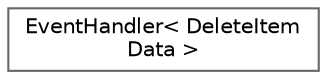 digraph "Graphical Class Hierarchy"
{
 // LATEX_PDF_SIZE
  bgcolor="transparent";
  edge [fontname=Helvetica,fontsize=10,labelfontname=Helvetica,labelfontsize=10];
  node [fontname=Helvetica,fontsize=10,shape=box,height=0.2,width=0.4];
  rankdir="LR";
  Node0 [id="Node000000",label="EventHandler\< DeleteItem\lData \>",height=0.2,width=0.4,color="grey40", fillcolor="white", style="filled",URL="$classEventHandler.html",tooltip=" "];
}
